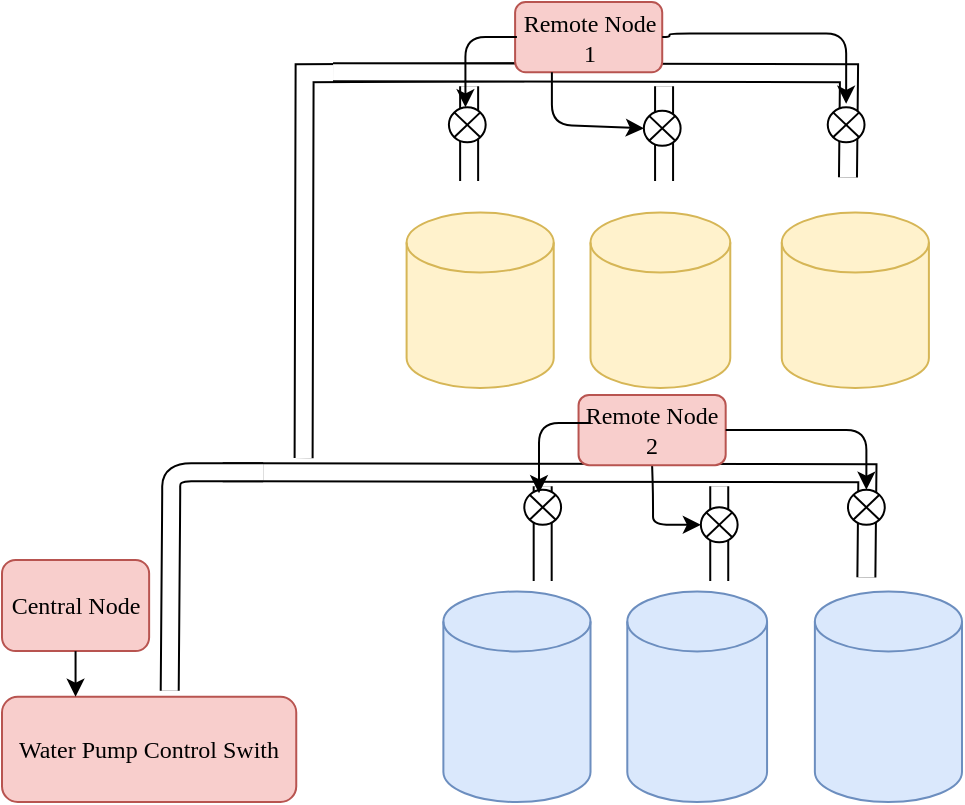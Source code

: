 <mxfile version="13.6.6" type="github"><diagram id="TLkPJLO_rXAb08wiplHC" name="Page-1"><mxGraphModel dx="868" dy="479" grid="1" gridSize="10" guides="1" tooltips="1" connect="1" arrows="1" fold="1" page="1" pageScale="1" pageWidth="850" pageHeight="1100" math="0" shadow="0"><root><mxCell id="0"/><mxCell id="1" parent="0"/><mxCell id="zqdL3mXMzOdSn-6w6TH0-20" value="" style="shape=filledEdge;rounded=0;fixDash=1;endArrow=none;strokeWidth=10;fillColor=#ffffff;edgeStyle=orthogonalEdgeStyle;" edge="1" parent="1"><mxGeometry width="60" height="40" relative="1" as="geometry"><mxPoint x="400.345" y="245.088" as="sourcePoint"/><mxPoint x="722.184" y="297.719" as="targetPoint"/></mxGeometry></mxCell><mxCell id="y8CLTdTPDZlZgqFttJll-5" value="Central Node" style="rounded=1;whiteSpace=wrap;html=1;fillColor=#f8cecc;strokeColor=#b85450;fontFamily=Verdana;fontSize=12;" parent="1" vertex="1"><mxGeometry x="290" y="288.947" width="73.563" height="45.614" as="geometry"/></mxCell><mxCell id="zqdL3mXMzOdSn-6w6TH0-2" value="" style="shape=cylinder2;whiteSpace=wrap;html=1;boundedLbl=1;backgroundOutline=1;size=15;fillColor=#fff2cc;strokeColor=#d6b656;" vertex="1" parent="1"><mxGeometry x="492.299" y="115.263" width="73.563" height="87.719" as="geometry"/></mxCell><mxCell id="zqdL3mXMzOdSn-6w6TH0-3" value="" style="shape=cylinder2;whiteSpace=wrap;html=1;boundedLbl=1;backgroundOutline=1;size=15;fillColor=#fff2cc;strokeColor=#d6b656;" vertex="1" parent="1"><mxGeometry x="679.885" y="115.263" width="73.563" height="87.719" as="geometry"/></mxCell><mxCell id="zqdL3mXMzOdSn-6w6TH0-4" value="" style="shape=cylinder2;whiteSpace=wrap;html=1;boundedLbl=1;backgroundOutline=1;size=15;fillColor=#fff2cc;strokeColor=#d6b656;" vertex="1" parent="1"><mxGeometry x="584.253" y="115.263" width="69.885" height="87.719" as="geometry"/></mxCell><mxCell id="zqdL3mXMzOdSn-6w6TH0-6" value="" style="shape=filledEdge;rounded=0;fixDash=1;endArrow=none;strokeWidth=10;fillColor=#ffffff;edgeStyle=orthogonalEdgeStyle;" edge="1" parent="1"><mxGeometry width="60" height="40" relative="1" as="geometry"><mxPoint x="551.149" y="45.088" as="sourcePoint"/><mxPoint x="440.805" y="238.07" as="targetPoint"/></mxGeometry></mxCell><mxCell id="zqdL3mXMzOdSn-6w6TH0-11" value="" style="shape=filledEdge;rounded=0;fixDash=1;endArrow=none;strokeWidth=10;fillColor=#ffffff;edgeStyle=orthogonalEdgeStyle;" edge="1" parent="1"><mxGeometry width="60" height="40" relative="1" as="geometry"><mxPoint x="455.517" y="45.088" as="sourcePoint"/><mxPoint x="712.989" y="97.719" as="targetPoint"/></mxGeometry></mxCell><mxCell id="zqdL3mXMzOdSn-6w6TH0-16" value="" style="shape=filledEdge;rounded=0;fixDash=1;endArrow=none;strokeWidth=10;fillColor=#ffffff;" edge="1" parent="1"><mxGeometry width="60" height="40" relative="1" as="geometry"><mxPoint x="523.563" y="99.474" as="sourcePoint"/><mxPoint x="523.563" y="52.105" as="targetPoint"/></mxGeometry></mxCell><mxCell id="zqdL3mXMzOdSn-6w6TH0-18" value="" style="shape=filledEdge;rounded=0;fixDash=1;endArrow=none;strokeWidth=10;fillColor=#ffffff;" edge="1" parent="1"><mxGeometry width="60" height="40" relative="1" as="geometry"><mxPoint x="621.034" y="99.474" as="sourcePoint"/><mxPoint x="621.034" y="52.105" as="targetPoint"/></mxGeometry></mxCell><mxCell id="zqdL3mXMzOdSn-6w6TH0-21" value="" style="shape=filledEdge;rounded=0;fixDash=1;endArrow=none;strokeWidth=10;fillColor=#ffffff;" edge="1" parent="1"><mxGeometry width="60" height="40" relative="1" as="geometry"><mxPoint x="560.345" y="299.474" as="sourcePoint"/><mxPoint x="560.345" y="252.105" as="targetPoint"/></mxGeometry></mxCell><mxCell id="zqdL3mXMzOdSn-6w6TH0-23" value="" style="shape=filledEdge;rounded=0;fixDash=1;endArrow=none;strokeWidth=10;fillColor=#ffffff;" edge="1" parent="1"><mxGeometry width="60" height="40" relative="1" as="geometry"><mxPoint x="648.621" y="299.474" as="sourcePoint"/><mxPoint x="648.621" y="252.105" as="targetPoint"/></mxGeometry></mxCell><mxCell id="zqdL3mXMzOdSn-6w6TH0-25" value="" style="shape=cylinder2;whiteSpace=wrap;html=1;boundedLbl=1;backgroundOutline=1;size=15;fillColor=#dae8fc;strokeColor=#6c8ebf;" vertex="1" parent="1"><mxGeometry x="510.69" y="304.737" width="73.563" height="105.263" as="geometry"/></mxCell><mxCell id="zqdL3mXMzOdSn-6w6TH0-26" value="" style="shape=cylinder2;whiteSpace=wrap;html=1;boundedLbl=1;backgroundOutline=1;size=15;fillColor=#dae8fc;strokeColor=#6c8ebf;" vertex="1" parent="1"><mxGeometry x="696.437" y="304.737" width="73.563" height="105.263" as="geometry"/></mxCell><mxCell id="zqdL3mXMzOdSn-6w6TH0-27" value="" style="shape=cylinder2;whiteSpace=wrap;html=1;boundedLbl=1;backgroundOutline=1;size=15;fillColor=#dae8fc;strokeColor=#6c8ebf;" vertex="1" parent="1"><mxGeometry x="602.644" y="304.737" width="69.885" height="105.263" as="geometry"/></mxCell><mxCell id="zqdL3mXMzOdSn-6w6TH0-28" value="Water Pump Control Swith" style="rounded=1;whiteSpace=wrap;html=1;fillColor=#f8cecc;strokeColor=#b85450;fontFamily=Verdana;fontSize=12;" vertex="1" parent="1"><mxGeometry x="290" y="357.368" width="147.126" height="52.632" as="geometry"/></mxCell><mxCell id="zqdL3mXMzOdSn-6w6TH0-55" style="edgeStyle=none;rounded=1;orthogonalLoop=1;jettySize=auto;html=1;exitX=0.5;exitY=1;exitDx=0;exitDy=0;fontSize=8;entryX=0.25;entryY=0;entryDx=0;entryDy=0;" edge="1" parent="1" source="y8CLTdTPDZlZgqFttJll-5" target="zqdL3mXMzOdSn-6w6TH0-28"><mxGeometry relative="1" as="geometry"/></mxCell><mxCell id="zqdL3mXMzOdSn-6w6TH0-30" value="Remote Node 1" style="rounded=1;whiteSpace=wrap;html=1;fillColor=#f8cecc;strokeColor=#b85450;fontFamily=Verdana;fontSize=12;" vertex="1" parent="1"><mxGeometry x="546.552" y="10" width="73.563" height="35.088" as="geometry"/></mxCell><mxCell id="zqdL3mXMzOdSn-6w6TH0-46" style="edgeStyle=none;orthogonalLoop=1;jettySize=auto;html=1;fontSize=8;rounded=1;entryX=0;entryY=0.5;entryDx=0;entryDy=0;" edge="1" parent="1" target="zqdL3mXMzOdSn-6w6TH0-48"><mxGeometry relative="1" as="geometry"><mxPoint x="620.115" y="71.153" as="targetPoint"/><mxPoint x="564.943" y="45.088" as="sourcePoint"/><Array as="points"><mxPoint x="564.943" y="71.404"/></Array></mxGeometry></mxCell><mxCell id="zqdL3mXMzOdSn-6w6TH0-31" value="" style="shape=sumEllipse;perimeter=ellipsePerimeter;whiteSpace=wrap;html=1;backgroundOutline=1;fontSize=8;" vertex="1" parent="1"><mxGeometry x="513.448" y="62.632" width="18.391" height="17.544" as="geometry"/></mxCell><mxCell id="zqdL3mXMzOdSn-6w6TH0-33" value="" style="shape=sumEllipse;perimeter=ellipsePerimeter;whiteSpace=wrap;html=1;backgroundOutline=1;fontSize=8;" vertex="1" parent="1"><mxGeometry x="551.149" y="253.86" width="18.391" height="17.544" as="geometry"/></mxCell><mxCell id="zqdL3mXMzOdSn-6w6TH0-36" value="" style="shape=filledEdge;rounded=1;fixDash=1;endArrow=none;strokeWidth=10;fillColor=#ffffff;entryX=0.57;entryY=-0.057;entryDx=0;entryDy=0;entryPerimeter=0;" edge="1" parent="1" target="zqdL3mXMzOdSn-6w6TH0-28"><mxGeometry width="60" height="40" relative="1" as="geometry"><mxPoint x="420.575" y="245.088" as="sourcePoint"/><mxPoint x="374.598" y="343.333" as="targetPoint"/><Array as="points"><mxPoint x="374.598" y="245.088"/><mxPoint x="374.598" y="259.123"/></Array></mxGeometry></mxCell><mxCell id="zqdL3mXMzOdSn-6w6TH0-38" value="" style="shape=sumEllipse;perimeter=ellipsePerimeter;whiteSpace=wrap;html=1;backgroundOutline=1;fontSize=8;" vertex="1" parent="1"><mxGeometry x="639.425" y="262.632" width="18.391" height="17.544" as="geometry"/></mxCell><mxCell id="zqdL3mXMzOdSn-6w6TH0-43" value="" style="shape=sumEllipse;perimeter=ellipsePerimeter;whiteSpace=wrap;html=1;backgroundOutline=1;fontSize=8;" vertex="1" parent="1"><mxGeometry x="712.989" y="253.86" width="18.391" height="17.544" as="geometry"/></mxCell><mxCell id="zqdL3mXMzOdSn-6w6TH0-44" value="" style="edgeStyle=segmentEdgeStyle;endArrow=classic;html=1;fontSize=8;" edge="1" parent="1"><mxGeometry width="50" height="50" relative="1" as="geometry"><mxPoint x="547.471" y="27.544" as="sourcePoint"/><mxPoint x="521.724" y="62.632" as="targetPoint"/><Array as="points"><mxPoint x="521.724" y="27.544"/></Array></mxGeometry></mxCell><mxCell id="zqdL3mXMzOdSn-6w6TH0-47" value="" style="edgeStyle=segmentEdgeStyle;endArrow=classic;html=1;fontSize=8;exitX=1;exitY=0.5;exitDx=0;exitDy=0;" edge="1" parent="1" source="zqdL3mXMzOdSn-6w6TH0-30"><mxGeometry width="50" height="50" relative="1" as="geometry"><mxPoint x="649.54" y="25.737" as="sourcePoint"/><mxPoint x="712.069" y="60.877" as="targetPoint"/><Array as="points"><mxPoint x="623.793" y="25.789"/><mxPoint x="712.069" y="25.789"/></Array></mxGeometry></mxCell><mxCell id="zqdL3mXMzOdSn-6w6TH0-48" value="" style="shape=sumEllipse;perimeter=ellipsePerimeter;whiteSpace=wrap;html=1;backgroundOutline=1;fontSize=8;" vertex="1" parent="1"><mxGeometry x="610.92" y="64.386" width="18.391" height="17.544" as="geometry"/></mxCell><mxCell id="zqdL3mXMzOdSn-6w6TH0-49" value="" style="shape=sumEllipse;perimeter=ellipsePerimeter;whiteSpace=wrap;html=1;backgroundOutline=1;fontSize=8;" vertex="1" parent="1"><mxGeometry x="702.874" y="62.632" width="18.391" height="17.544" as="geometry"/></mxCell><mxCell id="zqdL3mXMzOdSn-6w6TH0-54" style="edgeStyle=none;rounded=1;orthogonalLoop=1;jettySize=auto;html=1;exitX=0.5;exitY=1;exitDx=0;exitDy=0;fontSize=8;" edge="1" parent="1" source="zqdL3mXMzOdSn-6w6TH0-51"><mxGeometry relative="1" as="geometry"><mxPoint x="639.425" y="271.404" as="targetPoint"/><Array as="points"><mxPoint x="615.517" y="255.614"/><mxPoint x="615.517" y="271.404"/></Array></mxGeometry></mxCell><mxCell id="zqdL3mXMzOdSn-6w6TH0-51" value="Remote Node 2" style="rounded=1;whiteSpace=wrap;html=1;fillColor=#f8cecc;strokeColor=#b85450;fontFamily=Verdana;fontSize=12;" vertex="1" parent="1"><mxGeometry x="578.276" y="206.491" width="73.563" height="35.088" as="geometry"/></mxCell><mxCell id="zqdL3mXMzOdSn-6w6TH0-52" value="" style="edgeStyle=segmentEdgeStyle;endArrow=classic;html=1;fontSize=8;" edge="1" parent="1"><mxGeometry width="50" height="50" relative="1" as="geometry"><mxPoint x="584.253" y="220.526" as="sourcePoint"/><mxPoint x="558.506" y="255.614" as="targetPoint"/><Array as="points"><mxPoint x="558.506" y="220.526"/></Array></mxGeometry></mxCell><mxCell id="zqdL3mXMzOdSn-6w6TH0-53" value="" style="edgeStyle=segmentEdgeStyle;endArrow=classic;html=1;fontSize=8;exitX=1;exitY=0.5;exitDx=0;exitDy=0;entryX=0.5;entryY=0;entryDx=0;entryDy=0;" edge="1" source="zqdL3mXMzOdSn-6w6TH0-51" parent="1" target="zqdL3mXMzOdSn-6w6TH0-43"><mxGeometry width="50" height="50" relative="1" as="geometry"><mxPoint x="681.264" y="234.509" as="sourcePoint"/><mxPoint x="731.379" y="269.649" as="targetPoint"/><Array as="points"><mxPoint x="722.184" y="224.035"/></Array></mxGeometry></mxCell></root></mxGraphModel></diagram></mxfile>